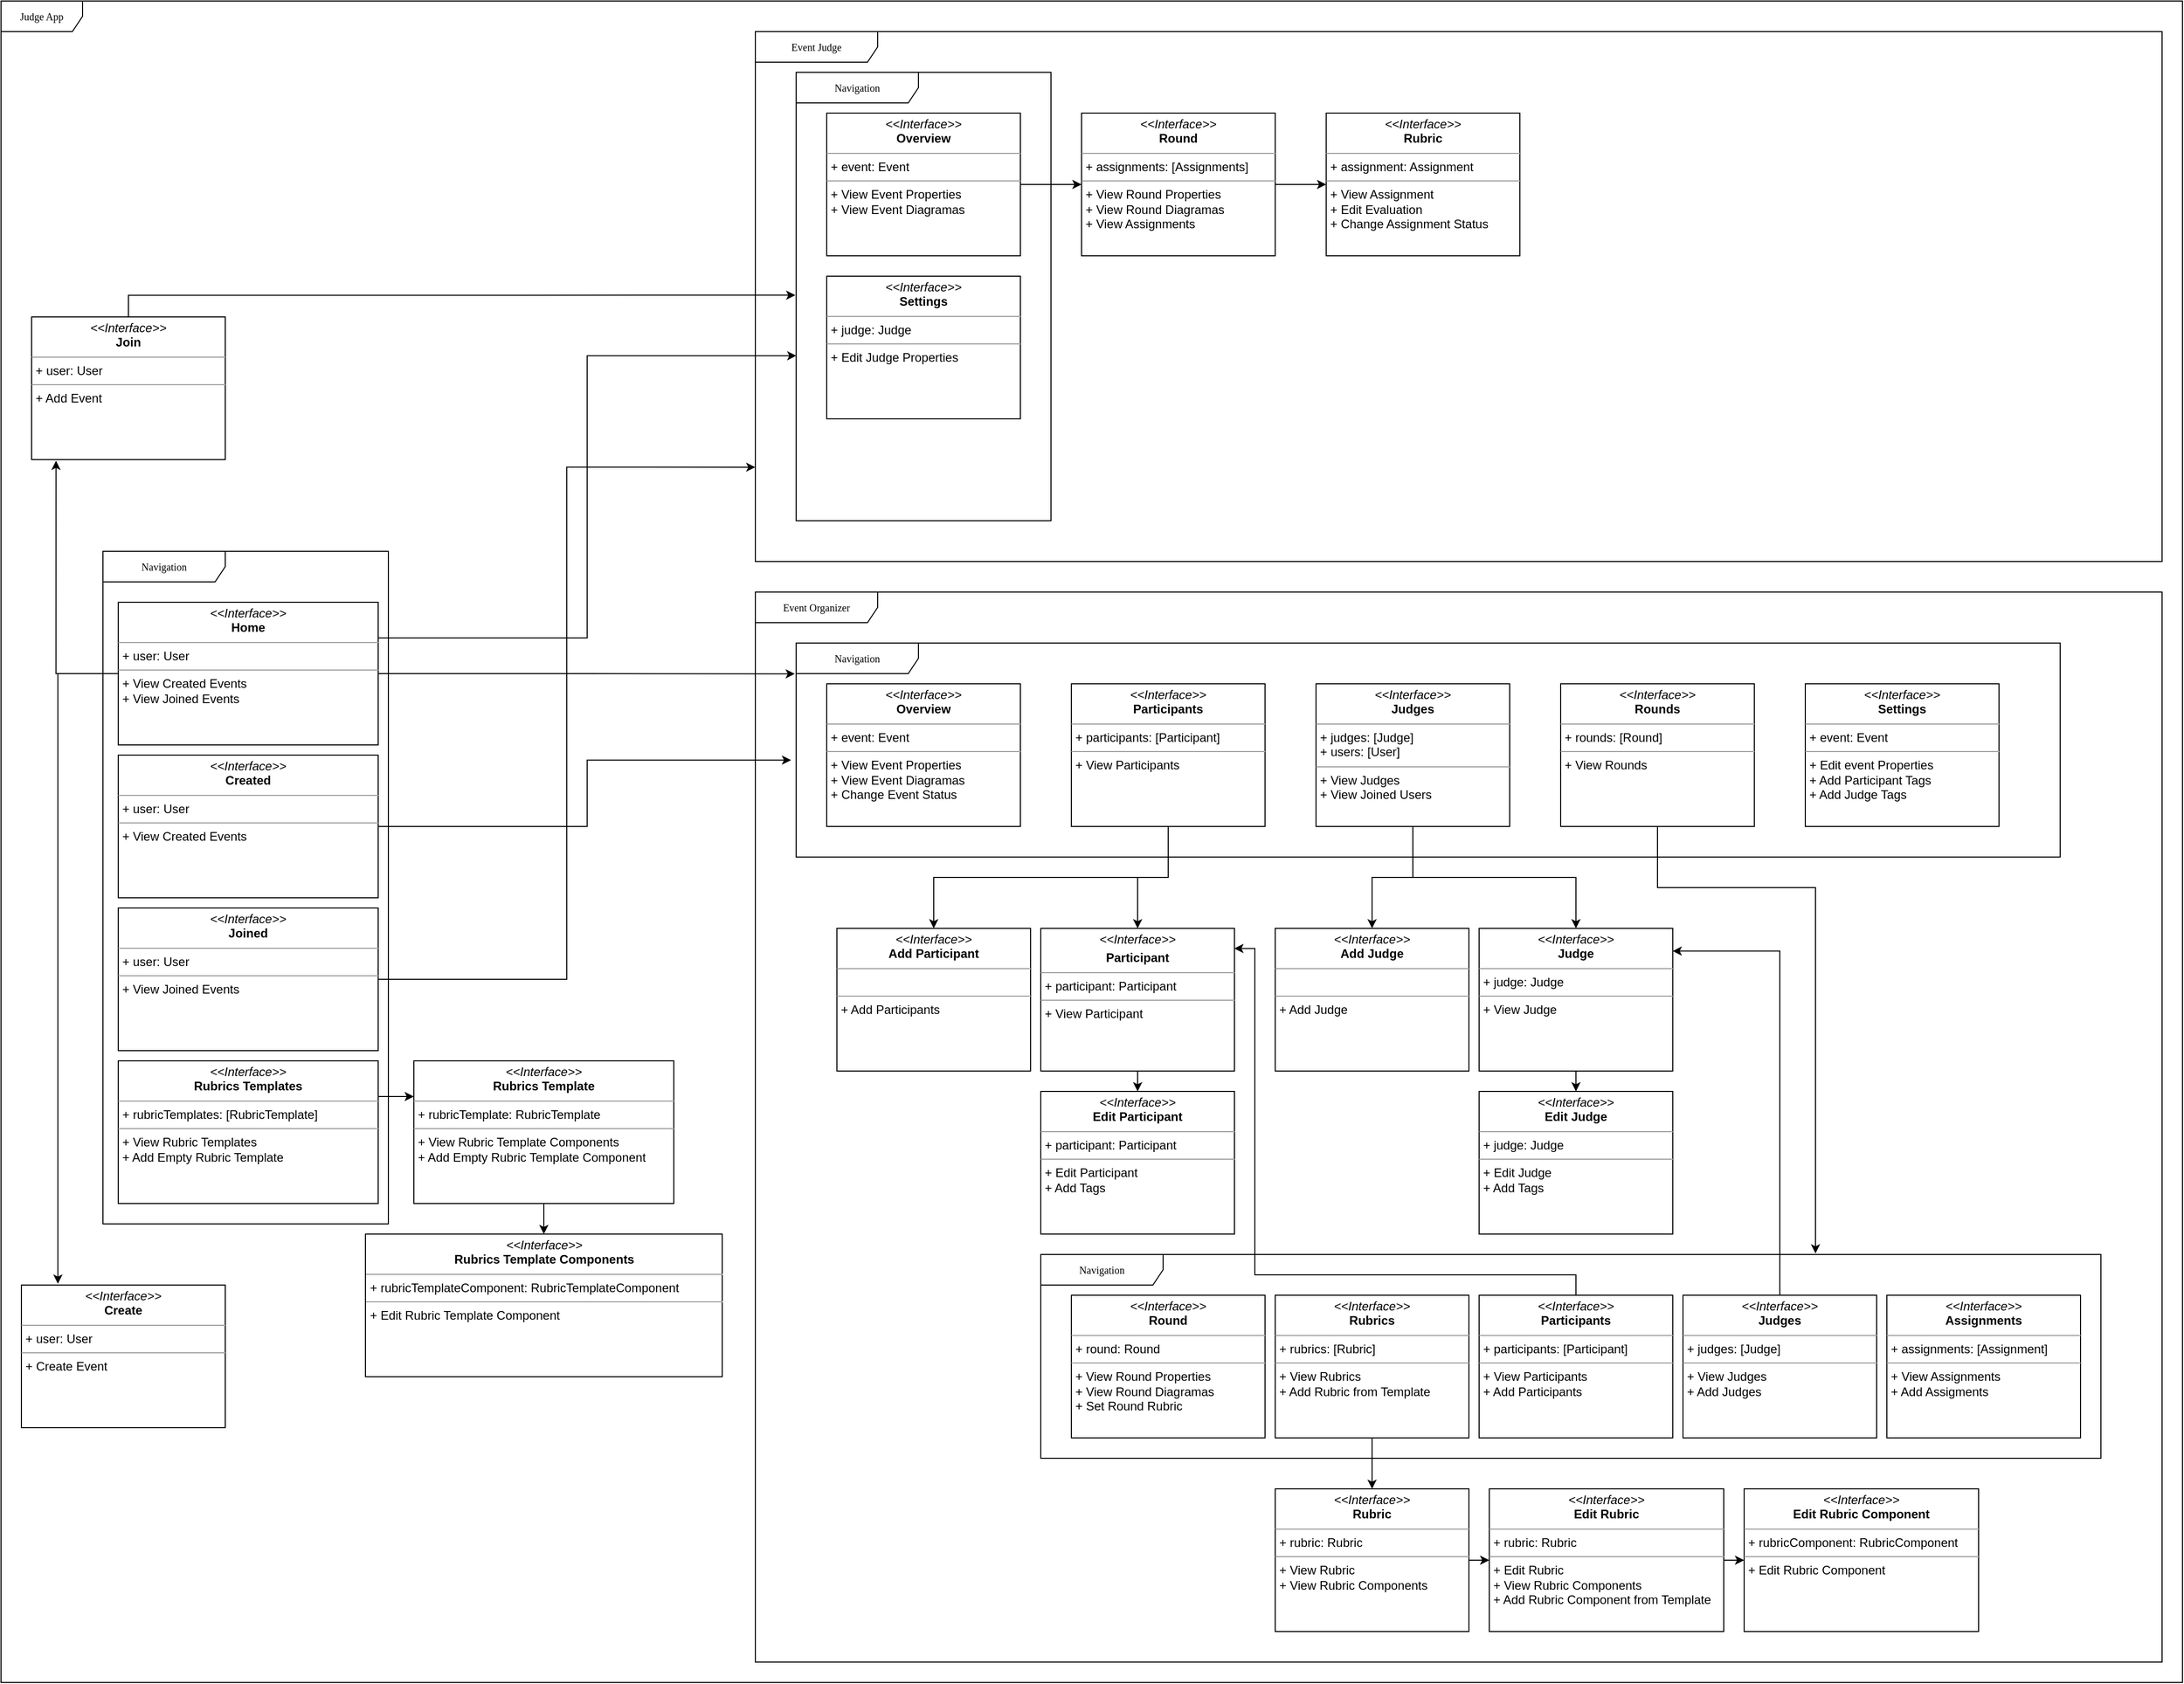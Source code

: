 <mxfile version="26.2.12">
  <diagram name="Page-1" id="c4acf3e9-155e-7222-9cf6-157b1a14988f">
    <mxGraphModel dx="1396" dy="949" grid="1" gridSize="10" guides="1" tooltips="1" connect="1" arrows="1" fold="1" page="1" pageScale="1" pageWidth="850" pageHeight="1100" background="none" math="0" shadow="0">
      <root>
        <mxCell id="0" />
        <mxCell id="1" parent="0" />
        <mxCell id="17acba5748e5396b-1" value="Judge App" style="shape=umlFrame;whiteSpace=wrap;html=1;rounded=0;shadow=0;comic=0;labelBackgroundColor=none;strokeWidth=1;fontFamily=Verdana;fontSize=10;align=center;width=80;height=30;" parent="1" vertex="1">
          <mxGeometry x="20" y="10" width="2140" height="1650" as="geometry" />
        </mxCell>
        <mxCell id="cydZUbOokaEkiAw7L0q4-67" value="Navigation" style="shape=umlFrame;whiteSpace=wrap;html=1;rounded=0;shadow=0;comic=0;labelBackgroundColor=none;strokeWidth=1;fontFamily=Verdana;fontSize=10;align=center;width=120;height=30;" vertex="1" parent="1">
          <mxGeometry x="120" y="550" width="280" height="660" as="geometry" />
        </mxCell>
        <mxCell id="cydZUbOokaEkiAw7L0q4-6" value="Event Judge" style="shape=umlFrame;whiteSpace=wrap;html=1;rounded=0;shadow=0;comic=0;labelBackgroundColor=none;strokeWidth=1;fontFamily=Verdana;fontSize=10;align=center;width=120;height=30;" vertex="1" parent="1">
          <mxGeometry x="760" y="40" width="1380" height="520" as="geometry" />
        </mxCell>
        <mxCell id="cydZUbOokaEkiAw7L0q4-59" value="Navigation" style="shape=umlFrame;whiteSpace=wrap;html=1;rounded=0;shadow=0;comic=0;labelBackgroundColor=none;strokeWidth=1;fontFamily=Verdana;fontSize=10;align=center;width=120;height=30;" vertex="1" parent="1">
          <mxGeometry x="800" y="80" width="250" height="440" as="geometry" />
        </mxCell>
        <mxCell id="cydZUbOokaEkiAw7L0q4-20" value="Event Organizer" style="shape=umlFrame;whiteSpace=wrap;html=1;rounded=0;shadow=0;comic=0;labelBackgroundColor=none;strokeWidth=1;fontFamily=Verdana;fontSize=10;align=center;width=120;height=30;" vertex="1" parent="1">
          <mxGeometry x="760" y="590" width="1380" height="1050" as="geometry" />
        </mxCell>
        <mxCell id="cydZUbOokaEkiAw7L0q4-21" value="Navigation" style="shape=umlFrame;whiteSpace=wrap;html=1;rounded=0;shadow=0;comic=0;labelBackgroundColor=none;strokeWidth=1;fontFamily=Verdana;fontSize=10;align=center;width=120;height=30;" vertex="1" parent="1">
          <mxGeometry x="800" y="640" width="1240" height="210" as="geometry" />
        </mxCell>
        <mxCell id="cydZUbOokaEkiAw7L0q4-7" value="Navigation" style="shape=umlFrame;whiteSpace=wrap;html=1;rounded=0;shadow=0;comic=0;labelBackgroundColor=none;strokeWidth=1;fontFamily=Verdana;fontSize=10;align=center;width=120;height=30;" vertex="1" parent="1">
          <mxGeometry x="1040" y="1240" width="1040" height="200" as="geometry" />
        </mxCell>
        <mxCell id="5d2195bd80daf111-18" value="&lt;p style=&quot;margin:0px;margin-top:4px;text-align:center;&quot;&gt;&lt;i&gt;&amp;lt;&amp;lt;Interface&amp;gt;&amp;gt;&lt;/i&gt;&lt;br&gt;&lt;b&gt;Home&lt;/b&gt;&lt;/p&gt;&lt;hr size=&quot;1&quot;&gt;&lt;p style=&quot;margin:0px;margin-left:4px;&quot;&gt;+ user: User&lt;/p&gt;&lt;hr size=&quot;1&quot;&gt;&lt;p style=&quot;margin:0px;margin-left:4px;&quot;&gt;+ View Created Events&lt;/p&gt;&lt;p style=&quot;margin:0px;margin-left:4px;&quot;&gt;+ View Joined Events&lt;/p&gt;" style="verticalAlign=top;align=left;overflow=fill;fontSize=12;fontFamily=Helvetica;html=1;rounded=0;shadow=0;comic=0;labelBackgroundColor=none;strokeWidth=1" parent="1" vertex="1">
          <mxGeometry x="135" y="600" width="255" height="140" as="geometry" />
        </mxCell>
        <mxCell id="cydZUbOokaEkiAw7L0q4-1" value="&lt;p style=&quot;margin:0px;margin-top:4px;text-align:center;&quot;&gt;&lt;i&gt;&amp;lt;&amp;lt;Interface&amp;gt;&amp;gt;&lt;/i&gt;&lt;br&gt;&lt;b&gt;Join&lt;/b&gt;&lt;/p&gt;&lt;hr size=&quot;1&quot;&gt;&lt;p style=&quot;margin:0px;margin-left:4px;&quot;&gt;+ user: User&lt;br&gt;&lt;/p&gt;&lt;hr size=&quot;1&quot;&gt;&lt;p style=&quot;margin:0px;margin-left:4px;&quot;&gt;+ Add Event&lt;/p&gt;" style="verticalAlign=top;align=left;overflow=fill;fontSize=12;fontFamily=Helvetica;html=1;rounded=0;shadow=0;comic=0;labelBackgroundColor=none;strokeWidth=1" vertex="1" parent="1">
          <mxGeometry x="50" y="320" width="190" height="140" as="geometry" />
        </mxCell>
        <mxCell id="cydZUbOokaEkiAw7L0q4-41" style="edgeStyle=orthogonalEdgeStyle;rounded=0;orthogonalLoop=1;jettySize=auto;html=1;exitX=1;exitY=0.5;exitDx=0;exitDy=0;entryX=0;entryY=0.5;entryDx=0;entryDy=0;" edge="1" parent="1" source="cydZUbOokaEkiAw7L0q4-2" target="cydZUbOokaEkiAw7L0q4-5">
          <mxGeometry relative="1" as="geometry" />
        </mxCell>
        <mxCell id="cydZUbOokaEkiAw7L0q4-2" value="&lt;p style=&quot;margin:0px;margin-top:4px;text-align:center;&quot;&gt;&lt;i&gt;&amp;lt;&amp;lt;Interface&amp;gt;&amp;gt;&lt;/i&gt;&lt;br&gt;&lt;b&gt;Overview&lt;/b&gt;&lt;/p&gt;&lt;hr size=&quot;1&quot;&gt;&lt;p style=&quot;margin:0px;margin-left:4px;&quot;&gt;+ event: Event&lt;/p&gt;&lt;hr size=&quot;1&quot;&gt;&lt;p style=&quot;margin: 0px 0px 0px 4px;&quot;&gt;+ View Event Properties&lt;/p&gt;&lt;p style=&quot;margin: 0px 0px 0px 4px;&quot;&gt;+ View Event Diagramas&lt;/p&gt;" style="verticalAlign=top;align=left;overflow=fill;fontSize=12;fontFamily=Helvetica;html=1;rounded=0;shadow=0;comic=0;labelBackgroundColor=none;strokeWidth=1" vertex="1" parent="1">
          <mxGeometry x="830" y="120" width="190" height="140" as="geometry" />
        </mxCell>
        <mxCell id="cydZUbOokaEkiAw7L0q4-3" value="&lt;p style=&quot;margin:0px;margin-top:4px;text-align:center;&quot;&gt;&lt;i&gt;&amp;lt;&amp;lt;Interface&amp;gt;&amp;gt;&lt;/i&gt;&lt;br&gt;&lt;b&gt;Create&lt;/b&gt;&lt;/p&gt;&lt;hr size=&quot;1&quot;&gt;&lt;p style=&quot;margin:0px;margin-left:4px;&quot;&gt;+ user: User&lt;br&gt;&lt;/p&gt;&lt;hr size=&quot;1&quot;&gt;&lt;p style=&quot;margin:0px;margin-left:4px;&quot;&gt;+ Create Event&lt;/p&gt;" style="verticalAlign=top;align=left;overflow=fill;fontSize=12;fontFamily=Helvetica;html=1;rounded=0;shadow=0;comic=0;labelBackgroundColor=none;strokeWidth=1" vertex="1" parent="1">
          <mxGeometry x="40" y="1270" width="200" height="140" as="geometry" />
        </mxCell>
        <mxCell id="cydZUbOokaEkiAw7L0q4-4" value="&lt;p style=&quot;margin:0px;margin-top:4px;text-align:center;&quot;&gt;&lt;i&gt;&amp;lt;&amp;lt;Interface&amp;gt;&amp;gt;&lt;/i&gt;&lt;br&gt;&lt;b&gt;Overview&lt;/b&gt;&lt;/p&gt;&lt;hr size=&quot;1&quot;&gt;&lt;p style=&quot;margin:0px;margin-left:4px;&quot;&gt;+ event: Event&lt;br&gt;&lt;/p&gt;&lt;hr size=&quot;1&quot;&gt;&lt;p style=&quot;margin:0px;margin-left:4px;&quot;&gt;+ View Event Properties&lt;/p&gt;&lt;p style=&quot;margin:0px;margin-left:4px;&quot;&gt;+ View Event Diagramas&lt;/p&gt;&lt;p style=&quot;margin:0px;margin-left:4px;&quot;&gt;+ Change Event Status&lt;br&gt;&lt;/p&gt;" style="verticalAlign=top;align=left;overflow=fill;fontSize=12;fontFamily=Helvetica;html=1;rounded=0;shadow=0;comic=0;labelBackgroundColor=none;strokeWidth=1" vertex="1" parent="1">
          <mxGeometry x="830" y="680" width="190" height="140" as="geometry" />
        </mxCell>
        <mxCell id="cydZUbOokaEkiAw7L0q4-42" style="edgeStyle=orthogonalEdgeStyle;rounded=0;orthogonalLoop=1;jettySize=auto;html=1;exitX=1;exitY=0.5;exitDx=0;exitDy=0;entryX=0;entryY=0.5;entryDx=0;entryDy=0;" edge="1" parent="1" source="cydZUbOokaEkiAw7L0q4-5" target="cydZUbOokaEkiAw7L0q4-9">
          <mxGeometry relative="1" as="geometry" />
        </mxCell>
        <mxCell id="cydZUbOokaEkiAw7L0q4-5" value="&lt;p style=&quot;margin:0px;margin-top:4px;text-align:center;&quot;&gt;&lt;i&gt;&amp;lt;&amp;lt;Interface&amp;gt;&amp;gt;&lt;/i&gt;&lt;br&gt;&lt;b&gt;Round&lt;/b&gt;&lt;/p&gt;&lt;hr size=&quot;1&quot;&gt;&lt;p style=&quot;margin:0px;margin-left:4px;&quot;&gt;+ assignments: [Assignments]&lt;/p&gt;&lt;hr size=&quot;1&quot;&gt;&lt;p style=&quot;margin: 0px 0px 0px 4px;&quot;&gt;+ View Round Properties&lt;/p&gt;&lt;p style=&quot;margin: 0px 0px 0px 4px;&quot;&gt;+ View Round&amp;nbsp;Diagramas&lt;/p&gt;&lt;p style=&quot;margin:0px;margin-left:4px;&quot;&gt;+ View Assignments&lt;/p&gt;" style="verticalAlign=top;align=left;overflow=fill;fontSize=12;fontFamily=Helvetica;html=1;rounded=0;shadow=0;comic=0;labelBackgroundColor=none;strokeWidth=1" vertex="1" parent="1">
          <mxGeometry x="1080" y="120" width="190" height="140" as="geometry" />
        </mxCell>
        <mxCell id="cydZUbOokaEkiAw7L0q4-9" value="&lt;p style=&quot;margin:0px;margin-top:4px;text-align:center;&quot;&gt;&lt;i&gt;&amp;lt;&amp;lt;Interface&amp;gt;&amp;gt;&lt;/i&gt;&lt;br&gt;&lt;b&gt;Rubric&lt;/b&gt;&lt;/p&gt;&lt;hr size=&quot;1&quot;&gt;&lt;p style=&quot;margin:0px;margin-left:4px;&quot;&gt;+ assignment: Assignment&lt;br&gt;&lt;/p&gt;&lt;hr size=&quot;1&quot;&gt;&lt;p style=&quot;margin:0px;margin-left:4px;&quot;&gt;+ View Assignment&lt;/p&gt;&lt;p style=&quot;margin:0px;margin-left:4px;&quot;&gt;+ Edit Evaluation&lt;/p&gt;&lt;p style=&quot;margin:0px;margin-left:4px;&quot;&gt;+ Change Assignment Status&lt;/p&gt;&lt;p style=&quot;margin:0px;margin-left:4px;&quot;&gt;&lt;br&gt;&lt;/p&gt;" style="verticalAlign=top;align=left;overflow=fill;fontSize=12;fontFamily=Helvetica;html=1;rounded=0;shadow=0;comic=0;labelBackgroundColor=none;strokeWidth=1" vertex="1" parent="1">
          <mxGeometry x="1320" y="120" width="190" height="140" as="geometry" />
        </mxCell>
        <mxCell id="cydZUbOokaEkiAw7L0q4-30" style="edgeStyle=orthogonalEdgeStyle;rounded=0;orthogonalLoop=1;jettySize=auto;html=1;exitX=0.5;exitY=1;exitDx=0;exitDy=0;entryX=0.5;entryY=0;entryDx=0;entryDy=0;" edge="1" parent="1" source="cydZUbOokaEkiAw7L0q4-11" target="cydZUbOokaEkiAw7L0q4-28">
          <mxGeometry relative="1" as="geometry" />
        </mxCell>
        <mxCell id="cydZUbOokaEkiAw7L0q4-31" style="edgeStyle=orthogonalEdgeStyle;rounded=0;orthogonalLoop=1;jettySize=auto;html=1;exitX=0.5;exitY=1;exitDx=0;exitDy=0;entryX=0.5;entryY=0;entryDx=0;entryDy=0;" edge="1" parent="1" source="cydZUbOokaEkiAw7L0q4-11" target="cydZUbOokaEkiAw7L0q4-26">
          <mxGeometry relative="1" as="geometry" />
        </mxCell>
        <mxCell id="cydZUbOokaEkiAw7L0q4-11" value="&lt;p style=&quot;margin:0px;margin-top:4px;text-align:center;&quot;&gt;&lt;i&gt;&amp;lt;&amp;lt;Interface&amp;gt;&amp;gt;&lt;/i&gt;&lt;br&gt;&lt;b&gt;Participants&lt;/b&gt;&lt;/p&gt;&lt;hr size=&quot;1&quot;&gt;&lt;p style=&quot;margin:0px;margin-left:4px;&quot;&gt;+ participants: [Participant]&lt;/p&gt;&lt;hr size=&quot;1&quot;&gt;&lt;p style=&quot;margin:0px;margin-left:4px;&quot;&gt;+ View Participants&lt;br&gt;&lt;/p&gt;" style="verticalAlign=top;align=left;overflow=fill;fontSize=12;fontFamily=Helvetica;html=1;rounded=0;shadow=0;comic=0;labelBackgroundColor=none;strokeWidth=1" vertex="1" parent="1">
          <mxGeometry x="1070" y="680" width="190" height="140" as="geometry" />
        </mxCell>
        <mxCell id="cydZUbOokaEkiAw7L0q4-37" style="edgeStyle=orthogonalEdgeStyle;rounded=0;orthogonalLoop=1;jettySize=auto;html=1;exitX=0.5;exitY=1;exitDx=0;exitDy=0;entryX=0.5;entryY=0;entryDx=0;entryDy=0;" edge="1" parent="1" source="cydZUbOokaEkiAw7L0q4-12" target="cydZUbOokaEkiAw7L0q4-33">
          <mxGeometry relative="1" as="geometry" />
        </mxCell>
        <mxCell id="cydZUbOokaEkiAw7L0q4-38" style="edgeStyle=orthogonalEdgeStyle;rounded=0;orthogonalLoop=1;jettySize=auto;html=1;exitX=0.5;exitY=1;exitDx=0;exitDy=0;entryX=0.5;entryY=0;entryDx=0;entryDy=0;" edge="1" parent="1" source="cydZUbOokaEkiAw7L0q4-12" target="cydZUbOokaEkiAw7L0q4-34">
          <mxGeometry relative="1" as="geometry" />
        </mxCell>
        <mxCell id="cydZUbOokaEkiAw7L0q4-12" value="&lt;p style=&quot;margin:0px;margin-top:4px;text-align:center;&quot;&gt;&lt;i&gt;&amp;lt;&amp;lt;Interface&amp;gt;&amp;gt;&lt;/i&gt;&lt;br&gt;&lt;b&gt;Judges&lt;/b&gt;&lt;/p&gt;&lt;hr size=&quot;1&quot;&gt;&lt;p style=&quot;margin:0px;margin-left:4px;&quot;&gt;+ judges: [Judge]&lt;/p&gt;&lt;p style=&quot;margin:0px;margin-left:4px;&quot;&gt;+ users: [User]&lt;/p&gt;&lt;hr size=&quot;1&quot;&gt;&lt;p style=&quot;margin:0px;margin-left:4px;&quot;&gt;+ View Judges&lt;/p&gt;&lt;p style=&quot;margin:0px;margin-left:4px;&quot;&gt;+ View Joined Users&lt;/p&gt;" style="verticalAlign=top;align=left;overflow=fill;fontSize=12;fontFamily=Helvetica;html=1;rounded=0;shadow=0;comic=0;labelBackgroundColor=none;strokeWidth=1" vertex="1" parent="1">
          <mxGeometry x="1310" y="680" width="190" height="140" as="geometry" />
        </mxCell>
        <mxCell id="cydZUbOokaEkiAw7L0q4-13" value="&lt;p style=&quot;margin:0px;margin-top:4px;text-align:center;&quot;&gt;&lt;i&gt;&amp;lt;&amp;lt;Interface&amp;gt;&amp;gt;&lt;/i&gt;&lt;br&gt;&lt;b&gt;Rounds&lt;/b&gt;&lt;/p&gt;&lt;hr size=&quot;1&quot;&gt;&lt;p style=&quot;margin:0px;margin-left:4px;&quot;&gt;+ rounds: [Round]&lt;br&gt;&lt;/p&gt;&lt;hr size=&quot;1&quot;&gt;&lt;p style=&quot;margin:0px;margin-left:4px;&quot;&gt;+ View Rounds&lt;/p&gt;" style="verticalAlign=top;align=left;overflow=fill;fontSize=12;fontFamily=Helvetica;html=1;rounded=0;shadow=0;comic=0;labelBackgroundColor=none;strokeWidth=1" vertex="1" parent="1">
          <mxGeometry x="1550" y="680" width="190" height="140" as="geometry" />
        </mxCell>
        <mxCell id="cydZUbOokaEkiAw7L0q4-55" style="edgeStyle=orthogonalEdgeStyle;rounded=0;orthogonalLoop=1;jettySize=auto;html=1;exitX=0.5;exitY=1;exitDx=0;exitDy=0;entryX=0.5;entryY=0;entryDx=0;entryDy=0;" edge="1" parent="1" source="cydZUbOokaEkiAw7L0q4-14" target="cydZUbOokaEkiAw7L0q4-50">
          <mxGeometry relative="1" as="geometry" />
        </mxCell>
        <mxCell id="cydZUbOokaEkiAw7L0q4-14" value="&lt;p style=&quot;margin:0px;margin-top:4px;text-align:center;&quot;&gt;&lt;i&gt;&amp;lt;&amp;lt;Interface&amp;gt;&amp;gt;&lt;/i&gt;&lt;br&gt;&lt;b&gt;Rubrics&lt;/b&gt;&lt;/p&gt;&lt;hr size=&quot;1&quot;&gt;&lt;p style=&quot;margin:0px;margin-left:4px;&quot;&gt;+ rubrics: [Rubric]&lt;/p&gt;&lt;hr size=&quot;1&quot;&gt;&lt;p style=&quot;margin:0px;margin-left:4px;&quot;&gt;+ View Rubrics&lt;/p&gt;&lt;p style=&quot;margin:0px;margin-left:4px;&quot;&gt;+ Add Rubric from Template&lt;/p&gt;" style="verticalAlign=top;align=left;overflow=fill;fontSize=12;fontFamily=Helvetica;html=1;rounded=0;shadow=0;comic=0;labelBackgroundColor=none;strokeWidth=1" vertex="1" parent="1">
          <mxGeometry x="1270" y="1280" width="190" height="140" as="geometry" />
        </mxCell>
        <mxCell id="cydZUbOokaEkiAw7L0q4-15" value="&lt;p style=&quot;margin:0px;margin-top:4px;text-align:center;&quot;&gt;&lt;i&gt;&amp;lt;&amp;lt;Interface&amp;gt;&amp;gt;&lt;/i&gt;&lt;br&gt;&lt;b&gt;Judges&lt;/b&gt;&lt;/p&gt;&lt;hr size=&quot;1&quot;&gt;&lt;p style=&quot;margin:0px;margin-left:4px;&quot;&gt;+ judges: [Judge]&lt;/p&gt;&lt;hr size=&quot;1&quot;&gt;&lt;p style=&quot;margin: 0px 0px 0px 4px;&quot;&gt;+ View Judges&lt;/p&gt;&lt;p style=&quot;margin: 0px 0px 0px 4px;&quot;&gt;+ Add Judges&lt;/p&gt;" style="verticalAlign=top;align=left;overflow=fill;fontSize=12;fontFamily=Helvetica;html=1;rounded=0;shadow=0;comic=0;labelBackgroundColor=none;strokeWidth=1" vertex="1" parent="1">
          <mxGeometry x="1670" y="1280" width="190" height="140" as="geometry" />
        </mxCell>
        <mxCell id="cydZUbOokaEkiAw7L0q4-16" value="&lt;p style=&quot;margin:0px;margin-top:4px;text-align:center;&quot;&gt;&lt;i&gt;&amp;lt;&amp;lt;Interface&amp;gt;&amp;gt;&lt;/i&gt;&lt;br&gt;&lt;b&gt;Participants&lt;/b&gt;&lt;/p&gt;&lt;hr size=&quot;1&quot;&gt;&lt;p style=&quot;margin:0px;margin-left:4px;&quot;&gt;+ participants: [Participant]&lt;/p&gt;&lt;hr size=&quot;1&quot;&gt;&lt;p style=&quot;margin:0px;margin-left:4px;&quot;&gt;+ View Participants&lt;/p&gt;&lt;p style=&quot;margin:0px;margin-left:4px;&quot;&gt;+ Add Participants&lt;/p&gt;" style="verticalAlign=top;align=left;overflow=fill;fontSize=12;fontFamily=Helvetica;html=1;rounded=0;shadow=0;comic=0;labelBackgroundColor=none;strokeWidth=1" vertex="1" parent="1">
          <mxGeometry x="1470" y="1280" width="190" height="140" as="geometry" />
        </mxCell>
        <mxCell id="cydZUbOokaEkiAw7L0q4-18" value="&lt;p style=&quot;margin:0px;margin-top:4px;text-align:center;&quot;&gt;&lt;i&gt;&amp;lt;&amp;lt;Interface&amp;gt;&amp;gt;&lt;/i&gt;&lt;br&gt;&lt;b&gt;Assignments&lt;/b&gt;&lt;br&gt;&lt;/p&gt;&lt;hr size=&quot;1&quot;&gt;&lt;p style=&quot;margin:0px;margin-left:4px;&quot;&gt;+ assignments: [Assignment]&lt;br&gt;&lt;/p&gt;&lt;hr size=&quot;1&quot;&gt;&lt;p style=&quot;margin:0px;margin-left:4px;&quot;&gt;+ View Assignments&lt;/p&gt;&lt;p style=&quot;margin:0px;margin-left:4px;&quot;&gt;+ Add Assigments&lt;/p&gt;" style="verticalAlign=top;align=left;overflow=fill;fontSize=12;fontFamily=Helvetica;html=1;rounded=0;shadow=0;comic=0;labelBackgroundColor=none;strokeWidth=1" vertex="1" parent="1">
          <mxGeometry x="1870" y="1280" width="190" height="140" as="geometry" />
        </mxCell>
        <mxCell id="cydZUbOokaEkiAw7L0q4-19" value="&lt;p style=&quot;margin:0px;margin-top:4px;text-align:center;&quot;&gt;&lt;i&gt;&amp;lt;&amp;lt;Interface&amp;gt;&amp;gt;&lt;/i&gt;&lt;br&gt;&lt;b&gt;Settings&lt;/b&gt;&lt;/p&gt;&lt;hr size=&quot;1&quot;&gt;&lt;p style=&quot;margin:0px;margin-left:4px;&quot;&gt;+ event: Event&lt;/p&gt;&lt;hr size=&quot;1&quot;&gt;&lt;p style=&quot;margin:0px;margin-left:4px;&quot;&gt;+ Edit event Properties&lt;/p&gt;&lt;p style=&quot;margin:0px;margin-left:4px;&quot;&gt;+ Add Participant Tags&lt;/p&gt;&lt;p style=&quot;margin:0px;margin-left:4px;&quot;&gt;+ Add Judge Tags&lt;/p&gt;" style="verticalAlign=top;align=left;overflow=fill;fontSize=12;fontFamily=Helvetica;html=1;rounded=0;shadow=0;comic=0;labelBackgroundColor=none;strokeWidth=1" vertex="1" parent="1">
          <mxGeometry x="1790" y="680" width="190" height="140" as="geometry" />
        </mxCell>
        <mxCell id="cydZUbOokaEkiAw7L0q4-23" style="edgeStyle=orthogonalEdgeStyle;rounded=0;orthogonalLoop=1;jettySize=auto;html=1;exitX=0.5;exitY=1;exitDx=0;exitDy=0;" edge="1" parent="1" source="cydZUbOokaEkiAw7L0q4-13">
          <mxGeometry relative="1" as="geometry">
            <mxPoint x="1800" y="1239" as="targetPoint" />
            <Array as="points">
              <mxPoint x="1645" y="880" />
              <mxPoint x="1800" y="880" />
              <mxPoint x="1800" y="1239" />
            </Array>
          </mxGeometry>
        </mxCell>
        <mxCell id="cydZUbOokaEkiAw7L0q4-26" value="&lt;p style=&quot;margin:0px;margin-top:4px;text-align:center;&quot;&gt;&lt;i&gt;&amp;lt;&amp;lt;Interface&amp;gt;&amp;gt;&lt;/i&gt;&lt;br&gt;&lt;b&gt;Add Participant&lt;/b&gt;&lt;/p&gt;&lt;hr size=&quot;1&quot;&gt;&lt;p style=&quot;margin:0px;margin-left:4px;&quot;&gt;&lt;br&gt;&lt;/p&gt;&lt;hr size=&quot;1&quot;&gt;&lt;p style=&quot;margin:0px;margin-left:4px;&quot;&gt;+ Add Participants&lt;/p&gt;" style="verticalAlign=top;align=left;overflow=fill;fontSize=12;fontFamily=Helvetica;html=1;rounded=0;shadow=0;comic=0;labelBackgroundColor=none;strokeWidth=1" vertex="1" parent="1">
          <mxGeometry x="840" y="920" width="190" height="140" as="geometry" />
        </mxCell>
        <mxCell id="cydZUbOokaEkiAw7L0q4-27" value="&lt;p style=&quot;margin:0px;margin-top:4px;text-align:center;&quot;&gt;&lt;i&gt;&amp;lt;&amp;lt;Interface&amp;gt;&amp;gt;&lt;/i&gt;&lt;br&gt;&lt;b&gt;Edit Participant&lt;/b&gt;&lt;/p&gt;&lt;hr size=&quot;1&quot;&gt;&lt;p style=&quot;margin:0px;margin-left:4px;&quot;&gt;+ participant: Participant&lt;/p&gt;&lt;hr size=&quot;1&quot;&gt;&lt;p style=&quot;margin:0px;margin-left:4px;&quot;&gt;+ Edit Participant&lt;/p&gt;&lt;p style=&quot;margin:0px;margin-left:4px;&quot;&gt;+ Add Tags&lt;/p&gt;" style="verticalAlign=top;align=left;overflow=fill;fontSize=12;fontFamily=Helvetica;html=1;rounded=0;shadow=0;comic=0;labelBackgroundColor=none;strokeWidth=1" vertex="1" parent="1">
          <mxGeometry x="1040" y="1080" width="190" height="140" as="geometry" />
        </mxCell>
        <mxCell id="cydZUbOokaEkiAw7L0q4-32" style="edgeStyle=orthogonalEdgeStyle;rounded=0;orthogonalLoop=1;jettySize=auto;html=1;exitX=0.5;exitY=1;exitDx=0;exitDy=0;entryX=0.5;entryY=0;entryDx=0;entryDy=0;" edge="1" parent="1" source="cydZUbOokaEkiAw7L0q4-28" target="cydZUbOokaEkiAw7L0q4-27">
          <mxGeometry relative="1" as="geometry" />
        </mxCell>
        <mxCell id="cydZUbOokaEkiAw7L0q4-28" value="&lt;p style=&quot;margin:0px;margin-top:4px;text-align:center;&quot;&gt;&lt;i&gt;&amp;lt;&amp;lt;Interface&amp;gt;&amp;gt;&lt;/i&gt;&lt;/p&gt;&lt;p style=&quot;margin:0px;margin-top:4px;text-align:center;&quot;&gt;&lt;b&gt;Participant&lt;/b&gt;&lt;/p&gt;&lt;hr size=&quot;1&quot;&gt;&lt;p style=&quot;margin:0px;margin-left:4px;&quot;&gt;+ participant: Participant&lt;/p&gt;&lt;hr size=&quot;1&quot;&gt;&lt;p style=&quot;margin:0px;margin-left:4px;&quot;&gt;+ View Participant&lt;/p&gt;" style="verticalAlign=top;align=left;overflow=fill;fontSize=12;fontFamily=Helvetica;html=1;rounded=0;shadow=0;comic=0;labelBackgroundColor=none;strokeWidth=1" vertex="1" parent="1">
          <mxGeometry x="1040" y="920" width="190" height="140" as="geometry" />
        </mxCell>
        <mxCell id="cydZUbOokaEkiAw7L0q4-33" value="&lt;p style=&quot;margin:0px;margin-top:4px;text-align:center;&quot;&gt;&lt;i&gt;&amp;lt;&amp;lt;Interface&amp;gt;&amp;gt;&lt;/i&gt;&lt;br&gt;&lt;b&gt;Add Judge&lt;/b&gt;&lt;/p&gt;&lt;hr size=&quot;1&quot;&gt;&lt;p style=&quot;margin:0px;margin-left:4px;&quot;&gt;&lt;br&gt;&lt;/p&gt;&lt;hr size=&quot;1&quot;&gt;&lt;p style=&quot;margin:0px;margin-left:4px;&quot;&gt;+ Add Judge&lt;/p&gt;" style="verticalAlign=top;align=left;overflow=fill;fontSize=12;fontFamily=Helvetica;html=1;rounded=0;shadow=0;comic=0;labelBackgroundColor=none;strokeWidth=1" vertex="1" parent="1">
          <mxGeometry x="1270" y="920" width="190" height="140" as="geometry" />
        </mxCell>
        <mxCell id="cydZUbOokaEkiAw7L0q4-34" value="&lt;p style=&quot;margin:0px;margin-top:4px;text-align:center;&quot;&gt;&lt;i&gt;&amp;lt;&amp;lt;Interface&amp;gt;&amp;gt;&lt;/i&gt;&lt;br&gt;&lt;b&gt;Judge&lt;/b&gt;&lt;/p&gt;&lt;hr size=&quot;1&quot;&gt;&lt;p style=&quot;margin:0px;margin-left:4px;&quot;&gt;+ judge: Judge&lt;/p&gt;&lt;hr size=&quot;1&quot;&gt;&lt;p style=&quot;margin:0px;margin-left:4px;&quot;&gt;+ View Judge&lt;/p&gt;" style="verticalAlign=top;align=left;overflow=fill;fontSize=12;fontFamily=Helvetica;html=1;rounded=0;shadow=0;comic=0;labelBackgroundColor=none;strokeWidth=1" vertex="1" parent="1">
          <mxGeometry x="1470" y="920" width="190" height="140" as="geometry" />
        </mxCell>
        <mxCell id="cydZUbOokaEkiAw7L0q4-35" style="edgeStyle=orthogonalEdgeStyle;rounded=0;orthogonalLoop=1;jettySize=auto;html=1;exitX=0.5;exitY=1;exitDx=0;exitDy=0;entryX=0.5;entryY=0;entryDx=0;entryDy=0;" edge="1" source="cydZUbOokaEkiAw7L0q4-34" target="cydZUbOokaEkiAw7L0q4-36" parent="1">
          <mxGeometry relative="1" as="geometry" />
        </mxCell>
        <mxCell id="cydZUbOokaEkiAw7L0q4-36" value="&lt;p style=&quot;margin:0px;margin-top:4px;text-align:center;&quot;&gt;&lt;i&gt;&amp;lt;&amp;lt;Interface&amp;gt;&amp;gt;&lt;/i&gt;&lt;br&gt;&lt;b&gt;Edit Judge&lt;/b&gt;&lt;/p&gt;&lt;hr size=&quot;1&quot;&gt;&lt;p style=&quot;margin:0px;margin-left:4px;&quot;&gt;+ judge: Judge&lt;/p&gt;&lt;hr size=&quot;1&quot;&gt;&lt;p style=&quot;margin:0px;margin-left:4px;&quot;&gt;+ Edit Judge&lt;/p&gt;&lt;p style=&quot;margin:0px;margin-left:4px;&quot;&gt;+ Add Tags&lt;/p&gt;" style="verticalAlign=top;align=left;overflow=fill;fontSize=12;fontFamily=Helvetica;html=1;rounded=0;shadow=0;comic=0;labelBackgroundColor=none;strokeWidth=1" vertex="1" parent="1">
          <mxGeometry x="1470" y="1080" width="190" height="140" as="geometry" />
        </mxCell>
        <mxCell id="cydZUbOokaEkiAw7L0q4-46" value="&lt;p style=&quot;margin:0px;margin-top:4px;text-align:center;&quot;&gt;&lt;i&gt;&amp;lt;&amp;lt;Interface&amp;gt;&amp;gt;&lt;/i&gt;&lt;br&gt;&lt;b&gt;Round&lt;/b&gt;&lt;/p&gt;&lt;hr size=&quot;1&quot;&gt;&lt;p style=&quot;margin:0px;margin-left:4px;&quot;&gt;+ round: Round&lt;/p&gt;&lt;hr size=&quot;1&quot;&gt;&lt;p style=&quot;margin: 0px 0px 0px 4px;&quot;&gt;+ View Round Properties&lt;/p&gt;&lt;p style=&quot;margin: 0px 0px 0px 4px;&quot;&gt;+ View Round&amp;nbsp;Diagramas&lt;/p&gt;&lt;p style=&quot;margin: 0px 0px 0px 4px;&quot;&gt;+ Set Round Rubric&lt;/p&gt;" style="verticalAlign=top;align=left;overflow=fill;fontSize=12;fontFamily=Helvetica;html=1;rounded=0;shadow=0;comic=0;labelBackgroundColor=none;strokeWidth=1" vertex="1" parent="1">
          <mxGeometry x="1070" y="1280" width="190" height="140" as="geometry" />
        </mxCell>
        <mxCell id="cydZUbOokaEkiAw7L0q4-48" style="edgeStyle=orthogonalEdgeStyle;rounded=0;orthogonalLoop=1;jettySize=auto;html=1;exitX=0.5;exitY=0;exitDx=0;exitDy=0;entryX=0.999;entryY=0.141;entryDx=0;entryDy=0;entryPerimeter=0;" edge="1" parent="1" source="cydZUbOokaEkiAw7L0q4-16" target="cydZUbOokaEkiAw7L0q4-28">
          <mxGeometry relative="1" as="geometry">
            <Array as="points">
              <mxPoint x="1565" y="1260" />
              <mxPoint x="1250" y="1260" />
              <mxPoint x="1250" y="940" />
            </Array>
          </mxGeometry>
        </mxCell>
        <mxCell id="cydZUbOokaEkiAw7L0q4-56" style="edgeStyle=orthogonalEdgeStyle;rounded=0;orthogonalLoop=1;jettySize=auto;html=1;exitX=1;exitY=0.5;exitDx=0;exitDy=0;entryX=0;entryY=0.5;entryDx=0;entryDy=0;" edge="1" parent="1" source="cydZUbOokaEkiAw7L0q4-50" target="cydZUbOokaEkiAw7L0q4-52">
          <mxGeometry relative="1" as="geometry" />
        </mxCell>
        <mxCell id="cydZUbOokaEkiAw7L0q4-50" value="&lt;p style=&quot;margin:0px;margin-top:4px;text-align:center;&quot;&gt;&lt;i&gt;&amp;lt;&amp;lt;Interface&amp;gt;&amp;gt;&lt;/i&gt;&lt;br&gt;&lt;b&gt;Rubric&lt;/b&gt;&lt;/p&gt;&lt;hr size=&quot;1&quot;&gt;&lt;p style=&quot;margin:0px;margin-left:4px;&quot;&gt;+ rubric: Rubric&lt;/p&gt;&lt;hr size=&quot;1&quot;&gt;&lt;p style=&quot;margin:0px;margin-left:4px;&quot;&gt;+ View Rubric&lt;/p&gt;&lt;p style=&quot;margin:0px;margin-left:4px;&quot;&gt;+ View Rubric Components&lt;/p&gt;" style="verticalAlign=top;align=left;overflow=fill;fontSize=12;fontFamily=Helvetica;html=1;rounded=0;shadow=0;comic=0;labelBackgroundColor=none;strokeWidth=1" vertex="1" parent="1">
          <mxGeometry x="1270" y="1470" width="190" height="140" as="geometry" />
        </mxCell>
        <mxCell id="cydZUbOokaEkiAw7L0q4-57" style="edgeStyle=orthogonalEdgeStyle;rounded=0;orthogonalLoop=1;jettySize=auto;html=1;exitX=1;exitY=0.5;exitDx=0;exitDy=0;entryX=0;entryY=0.5;entryDx=0;entryDy=0;" edge="1" parent="1" source="cydZUbOokaEkiAw7L0q4-52" target="cydZUbOokaEkiAw7L0q4-53">
          <mxGeometry relative="1" as="geometry" />
        </mxCell>
        <mxCell id="cydZUbOokaEkiAw7L0q4-52" value="&lt;p style=&quot;margin:0px;margin-top:4px;text-align:center;&quot;&gt;&lt;i&gt;&amp;lt;&amp;lt;Interface&amp;gt;&amp;gt;&lt;/i&gt;&lt;br&gt;&lt;b&gt;Edit Rubric&lt;/b&gt;&lt;/p&gt;&lt;hr size=&quot;1&quot;&gt;&lt;p style=&quot;margin:0px;margin-left:4px;&quot;&gt;+ rubric: Rubric&lt;/p&gt;&lt;hr size=&quot;1&quot;&gt;&lt;p style=&quot;margin:0px;margin-left:4px;&quot;&gt;+ Edit Rubric&lt;br&gt;&lt;/p&gt;&lt;p style=&quot;margin:0px;margin-left:4px;&quot;&gt;+ View Rubric Components&lt;/p&gt;&lt;p style=&quot;margin:0px;margin-left:4px;&quot;&gt;+ Add Rubric Component from Template&lt;/p&gt;" style="verticalAlign=top;align=left;overflow=fill;fontSize=12;fontFamily=Helvetica;html=1;rounded=0;shadow=0;comic=0;labelBackgroundColor=none;strokeWidth=1" vertex="1" parent="1">
          <mxGeometry x="1480" y="1470" width="230" height="140" as="geometry" />
        </mxCell>
        <mxCell id="cydZUbOokaEkiAw7L0q4-53" value="&lt;p style=&quot;margin:0px;margin-top:4px;text-align:center;&quot;&gt;&lt;i&gt;&amp;lt;&amp;lt;Interface&amp;gt;&amp;gt;&lt;/i&gt;&lt;br&gt;&lt;b&gt;Edit Rubric Component&lt;/b&gt;&lt;/p&gt;&lt;hr size=&quot;1&quot;&gt;&lt;p style=&quot;margin:0px;margin-left:4px;&quot;&gt;+ rubricComponent: RubricComponent&lt;/p&gt;&lt;hr size=&quot;1&quot;&gt;&lt;p style=&quot;margin:0px;margin-left:4px;&quot;&gt;+ Edit Rubric Component&lt;br&gt;&lt;/p&gt;" style="verticalAlign=top;align=left;overflow=fill;fontSize=12;fontFamily=Helvetica;html=1;rounded=0;shadow=0;comic=0;labelBackgroundColor=none;strokeWidth=1" vertex="1" parent="1">
          <mxGeometry x="1730" y="1470" width="230" height="140" as="geometry" />
        </mxCell>
        <mxCell id="cydZUbOokaEkiAw7L0q4-58" style="edgeStyle=orthogonalEdgeStyle;rounded=0;orthogonalLoop=1;jettySize=auto;html=1;exitX=0.5;exitY=0;exitDx=0;exitDy=0;entryX=0.999;entryY=0.159;entryDx=0;entryDy=0;entryPerimeter=0;" edge="1" parent="1" source="cydZUbOokaEkiAw7L0q4-15" target="cydZUbOokaEkiAw7L0q4-34">
          <mxGeometry relative="1" as="geometry" />
        </mxCell>
        <mxCell id="cydZUbOokaEkiAw7L0q4-60" value="&lt;p style=&quot;margin:0px;margin-top:4px;text-align:center;&quot;&gt;&lt;i&gt;&amp;lt;&amp;lt;Interface&amp;gt;&amp;gt;&lt;/i&gt;&lt;br&gt;&lt;b&gt;Settings&lt;/b&gt;&lt;/p&gt;&lt;hr size=&quot;1&quot;&gt;&lt;p style=&quot;margin:0px;margin-left:4px;&quot;&gt;+ judge: Judge&lt;/p&gt;&lt;hr size=&quot;1&quot;&gt;&lt;p style=&quot;margin: 0px 0px 0px 4px;&quot;&gt;+ Edit Judge Properties&lt;/p&gt;" style="verticalAlign=top;align=left;overflow=fill;fontSize=12;fontFamily=Helvetica;html=1;rounded=0;shadow=0;comic=0;labelBackgroundColor=none;strokeWidth=1" vertex="1" parent="1">
          <mxGeometry x="830" y="280" width="190" height="140" as="geometry" />
        </mxCell>
        <mxCell id="cydZUbOokaEkiAw7L0q4-63" style="edgeStyle=orthogonalEdgeStyle;rounded=0;orthogonalLoop=1;jettySize=auto;html=1;exitX=0.5;exitY=0;exitDx=0;exitDy=0;entryX=-0.003;entryY=0.497;entryDx=0;entryDy=0;entryPerimeter=0;" edge="1" parent="1" source="cydZUbOokaEkiAw7L0q4-1" target="cydZUbOokaEkiAw7L0q4-59">
          <mxGeometry relative="1" as="geometry" />
        </mxCell>
        <mxCell id="cydZUbOokaEkiAw7L0q4-68" value="&lt;p style=&quot;margin:0px;margin-top:4px;text-align:center;&quot;&gt;&lt;i&gt;&amp;lt;&amp;lt;Interface&amp;gt;&amp;gt;&lt;/i&gt;&lt;br&gt;&lt;b&gt;Created&lt;/b&gt;&lt;/p&gt;&lt;hr size=&quot;1&quot;&gt;&lt;p style=&quot;margin:0px;margin-left:4px;&quot;&gt;+ user: User&lt;/p&gt;&lt;hr size=&quot;1&quot;&gt;&lt;p style=&quot;margin:0px;margin-left:4px;&quot;&gt;+ View Created Events&lt;br&gt;&lt;/p&gt;" style="verticalAlign=top;align=left;overflow=fill;fontSize=12;fontFamily=Helvetica;html=1;rounded=0;shadow=0;comic=0;labelBackgroundColor=none;strokeWidth=1" vertex="1" parent="1">
          <mxGeometry x="135" y="750" width="255" height="140" as="geometry" />
        </mxCell>
        <mxCell id="cydZUbOokaEkiAw7L0q4-69" value="&lt;p style=&quot;margin:0px;margin-top:4px;text-align:center;&quot;&gt;&lt;i&gt;&amp;lt;&amp;lt;Interface&amp;gt;&amp;gt;&lt;/i&gt;&lt;br&gt;&lt;b&gt;Joined&lt;/b&gt;&lt;/p&gt;&lt;hr size=&quot;1&quot;&gt;&lt;p style=&quot;margin:0px;margin-left:4px;&quot;&gt;+ user: User&lt;/p&gt;&lt;hr size=&quot;1&quot;&gt;&lt;p style=&quot;margin:0px;margin-left:4px;&quot;&gt;+ View Joined Events&lt;/p&gt;" style="verticalAlign=top;align=left;overflow=fill;fontSize=12;fontFamily=Helvetica;html=1;rounded=0;shadow=0;comic=0;labelBackgroundColor=none;strokeWidth=1" vertex="1" parent="1">
          <mxGeometry x="135" y="900" width="255" height="140" as="geometry" />
        </mxCell>
        <mxCell id="cydZUbOokaEkiAw7L0q4-81" style="edgeStyle=orthogonalEdgeStyle;rounded=0;orthogonalLoop=1;jettySize=auto;html=1;exitX=1;exitY=0.25;exitDx=0;exitDy=0;entryX=0;entryY=0.25;entryDx=0;entryDy=0;" edge="1" parent="1" source="cydZUbOokaEkiAw7L0q4-70" target="cydZUbOokaEkiAw7L0q4-78">
          <mxGeometry relative="1" as="geometry" />
        </mxCell>
        <mxCell id="cydZUbOokaEkiAw7L0q4-70" value="&lt;p style=&quot;margin:0px;margin-top:4px;text-align:center;&quot;&gt;&lt;i&gt;&amp;lt;&amp;lt;Interface&amp;gt;&amp;gt;&lt;/i&gt;&lt;br&gt;&lt;b&gt;Rubrics Templates&lt;/b&gt;&lt;/p&gt;&lt;hr size=&quot;1&quot;&gt;&lt;p style=&quot;margin:0px;margin-left:4px;&quot;&gt;+ rubricTemplates: [RubricTemplate]&lt;/p&gt;&lt;hr size=&quot;1&quot;&gt;&lt;p style=&quot;margin:0px;margin-left:4px;&quot;&gt;+ View Rubric Templates&lt;/p&gt;&lt;p style=&quot;margin:0px;margin-left:4px;&quot;&gt;+ Add Empty Rubric Template&lt;/p&gt;" style="verticalAlign=top;align=left;overflow=fill;fontSize=12;fontFamily=Helvetica;html=1;rounded=0;shadow=0;comic=0;labelBackgroundColor=none;strokeWidth=1" vertex="1" parent="1">
          <mxGeometry x="135" y="1050" width="255" height="140" as="geometry" />
        </mxCell>
        <mxCell id="cydZUbOokaEkiAw7L0q4-72" style="edgeStyle=orthogonalEdgeStyle;rounded=0;orthogonalLoop=1;jettySize=auto;html=1;exitX=0;exitY=0.5;exitDx=0;exitDy=0;entryX=0.126;entryY=1.008;entryDx=0;entryDy=0;entryPerimeter=0;" edge="1" parent="1" source="5d2195bd80daf111-18" target="cydZUbOokaEkiAw7L0q4-1">
          <mxGeometry relative="1" as="geometry" />
        </mxCell>
        <mxCell id="cydZUbOokaEkiAw7L0q4-73" style="edgeStyle=orthogonalEdgeStyle;rounded=0;orthogonalLoop=1;jettySize=auto;html=1;exitX=0;exitY=0.5;exitDx=0;exitDy=0;entryX=0.179;entryY=-0.009;entryDx=0;entryDy=0;entryPerimeter=0;" edge="1" parent="1" source="5d2195bd80daf111-18" target="cydZUbOokaEkiAw7L0q4-3">
          <mxGeometry relative="1" as="geometry" />
        </mxCell>
        <mxCell id="cydZUbOokaEkiAw7L0q4-74" style="edgeStyle=orthogonalEdgeStyle;rounded=0;orthogonalLoop=1;jettySize=auto;html=1;exitX=1;exitY=0.5;exitDx=0;exitDy=0;entryX=-0.001;entryY=0.144;entryDx=0;entryDy=0;entryPerimeter=0;" edge="1" parent="1" source="5d2195bd80daf111-18" target="cydZUbOokaEkiAw7L0q4-21">
          <mxGeometry relative="1" as="geometry" />
        </mxCell>
        <mxCell id="cydZUbOokaEkiAw7L0q4-75" style="edgeStyle=orthogonalEdgeStyle;rounded=0;orthogonalLoop=1;jettySize=auto;html=1;exitX=1;exitY=0.25;exitDx=0;exitDy=0;entryX=0.001;entryY=0.632;entryDx=0;entryDy=0;entryPerimeter=0;" edge="1" parent="1" source="5d2195bd80daf111-18" target="cydZUbOokaEkiAw7L0q4-59">
          <mxGeometry relative="1" as="geometry" />
        </mxCell>
        <mxCell id="cydZUbOokaEkiAw7L0q4-76" style="edgeStyle=orthogonalEdgeStyle;rounded=0;orthogonalLoop=1;jettySize=auto;html=1;exitX=1;exitY=0.5;exitDx=0;exitDy=0;entryX=0;entryY=0.822;entryDx=0;entryDy=0;entryPerimeter=0;" edge="1" parent="1" source="cydZUbOokaEkiAw7L0q4-69" target="cydZUbOokaEkiAw7L0q4-6">
          <mxGeometry relative="1" as="geometry" />
        </mxCell>
        <mxCell id="cydZUbOokaEkiAw7L0q4-77" style="edgeStyle=orthogonalEdgeStyle;rounded=0;orthogonalLoop=1;jettySize=auto;html=1;exitX=1;exitY=0.5;exitDx=0;exitDy=0;entryX=-0.004;entryY=0.547;entryDx=0;entryDy=0;entryPerimeter=0;" edge="1" parent="1" source="cydZUbOokaEkiAw7L0q4-68" target="cydZUbOokaEkiAw7L0q4-21">
          <mxGeometry relative="1" as="geometry" />
        </mxCell>
        <mxCell id="cydZUbOokaEkiAw7L0q4-80" style="edgeStyle=orthogonalEdgeStyle;rounded=0;orthogonalLoop=1;jettySize=auto;html=1;exitX=0.5;exitY=1;exitDx=0;exitDy=0;entryX=0.5;entryY=0;entryDx=0;entryDy=0;" edge="1" parent="1" source="cydZUbOokaEkiAw7L0q4-78" target="cydZUbOokaEkiAw7L0q4-79">
          <mxGeometry relative="1" as="geometry" />
        </mxCell>
        <mxCell id="cydZUbOokaEkiAw7L0q4-78" value="&lt;p style=&quot;margin:0px;margin-top:4px;text-align:center;&quot;&gt;&lt;i&gt;&amp;lt;&amp;lt;Interface&amp;gt;&amp;gt;&lt;/i&gt;&lt;br&gt;&lt;b&gt;Rubrics Template&lt;/b&gt;&lt;/p&gt;&lt;hr size=&quot;1&quot;&gt;&lt;p style=&quot;margin:0px;margin-left:4px;&quot;&gt;+ rubricTemplate: RubricTemplate&lt;/p&gt;&lt;hr size=&quot;1&quot;&gt;&lt;p style=&quot;margin:0px;margin-left:4px;&quot;&gt;+ View Rubric Template Components&lt;/p&gt;&lt;p style=&quot;margin:0px;margin-left:4px;&quot;&gt;+ Add Empty Rubric Template Component&lt;/p&gt;" style="verticalAlign=top;align=left;overflow=fill;fontSize=12;fontFamily=Helvetica;html=1;rounded=0;shadow=0;comic=0;labelBackgroundColor=none;strokeWidth=1" vertex="1" parent="1">
          <mxGeometry x="425" y="1050" width="255" height="140" as="geometry" />
        </mxCell>
        <mxCell id="cydZUbOokaEkiAw7L0q4-79" value="&lt;p style=&quot;margin:0px;margin-top:4px;text-align:center;&quot;&gt;&lt;i&gt;&amp;lt;&amp;lt;Interface&amp;gt;&amp;gt;&lt;/i&gt;&lt;br&gt;&lt;b&gt;Rubrics Template Components&lt;/b&gt;&lt;/p&gt;&lt;hr size=&quot;1&quot;&gt;&lt;p style=&quot;margin:0px;margin-left:4px;&quot;&gt;+ rubricTemplateComponent: RubricTemplateComponent&lt;/p&gt;&lt;hr size=&quot;1&quot;&gt;&lt;p style=&quot;margin:0px;margin-left:4px;&quot;&gt;+ Edit Rubric Template Component&lt;/p&gt;" style="verticalAlign=top;align=left;overflow=fill;fontSize=12;fontFamily=Helvetica;html=1;rounded=0;shadow=0;comic=0;labelBackgroundColor=none;strokeWidth=1" vertex="1" parent="1">
          <mxGeometry x="377.5" y="1220" width="350" height="140" as="geometry" />
        </mxCell>
      </root>
    </mxGraphModel>
  </diagram>
</mxfile>
